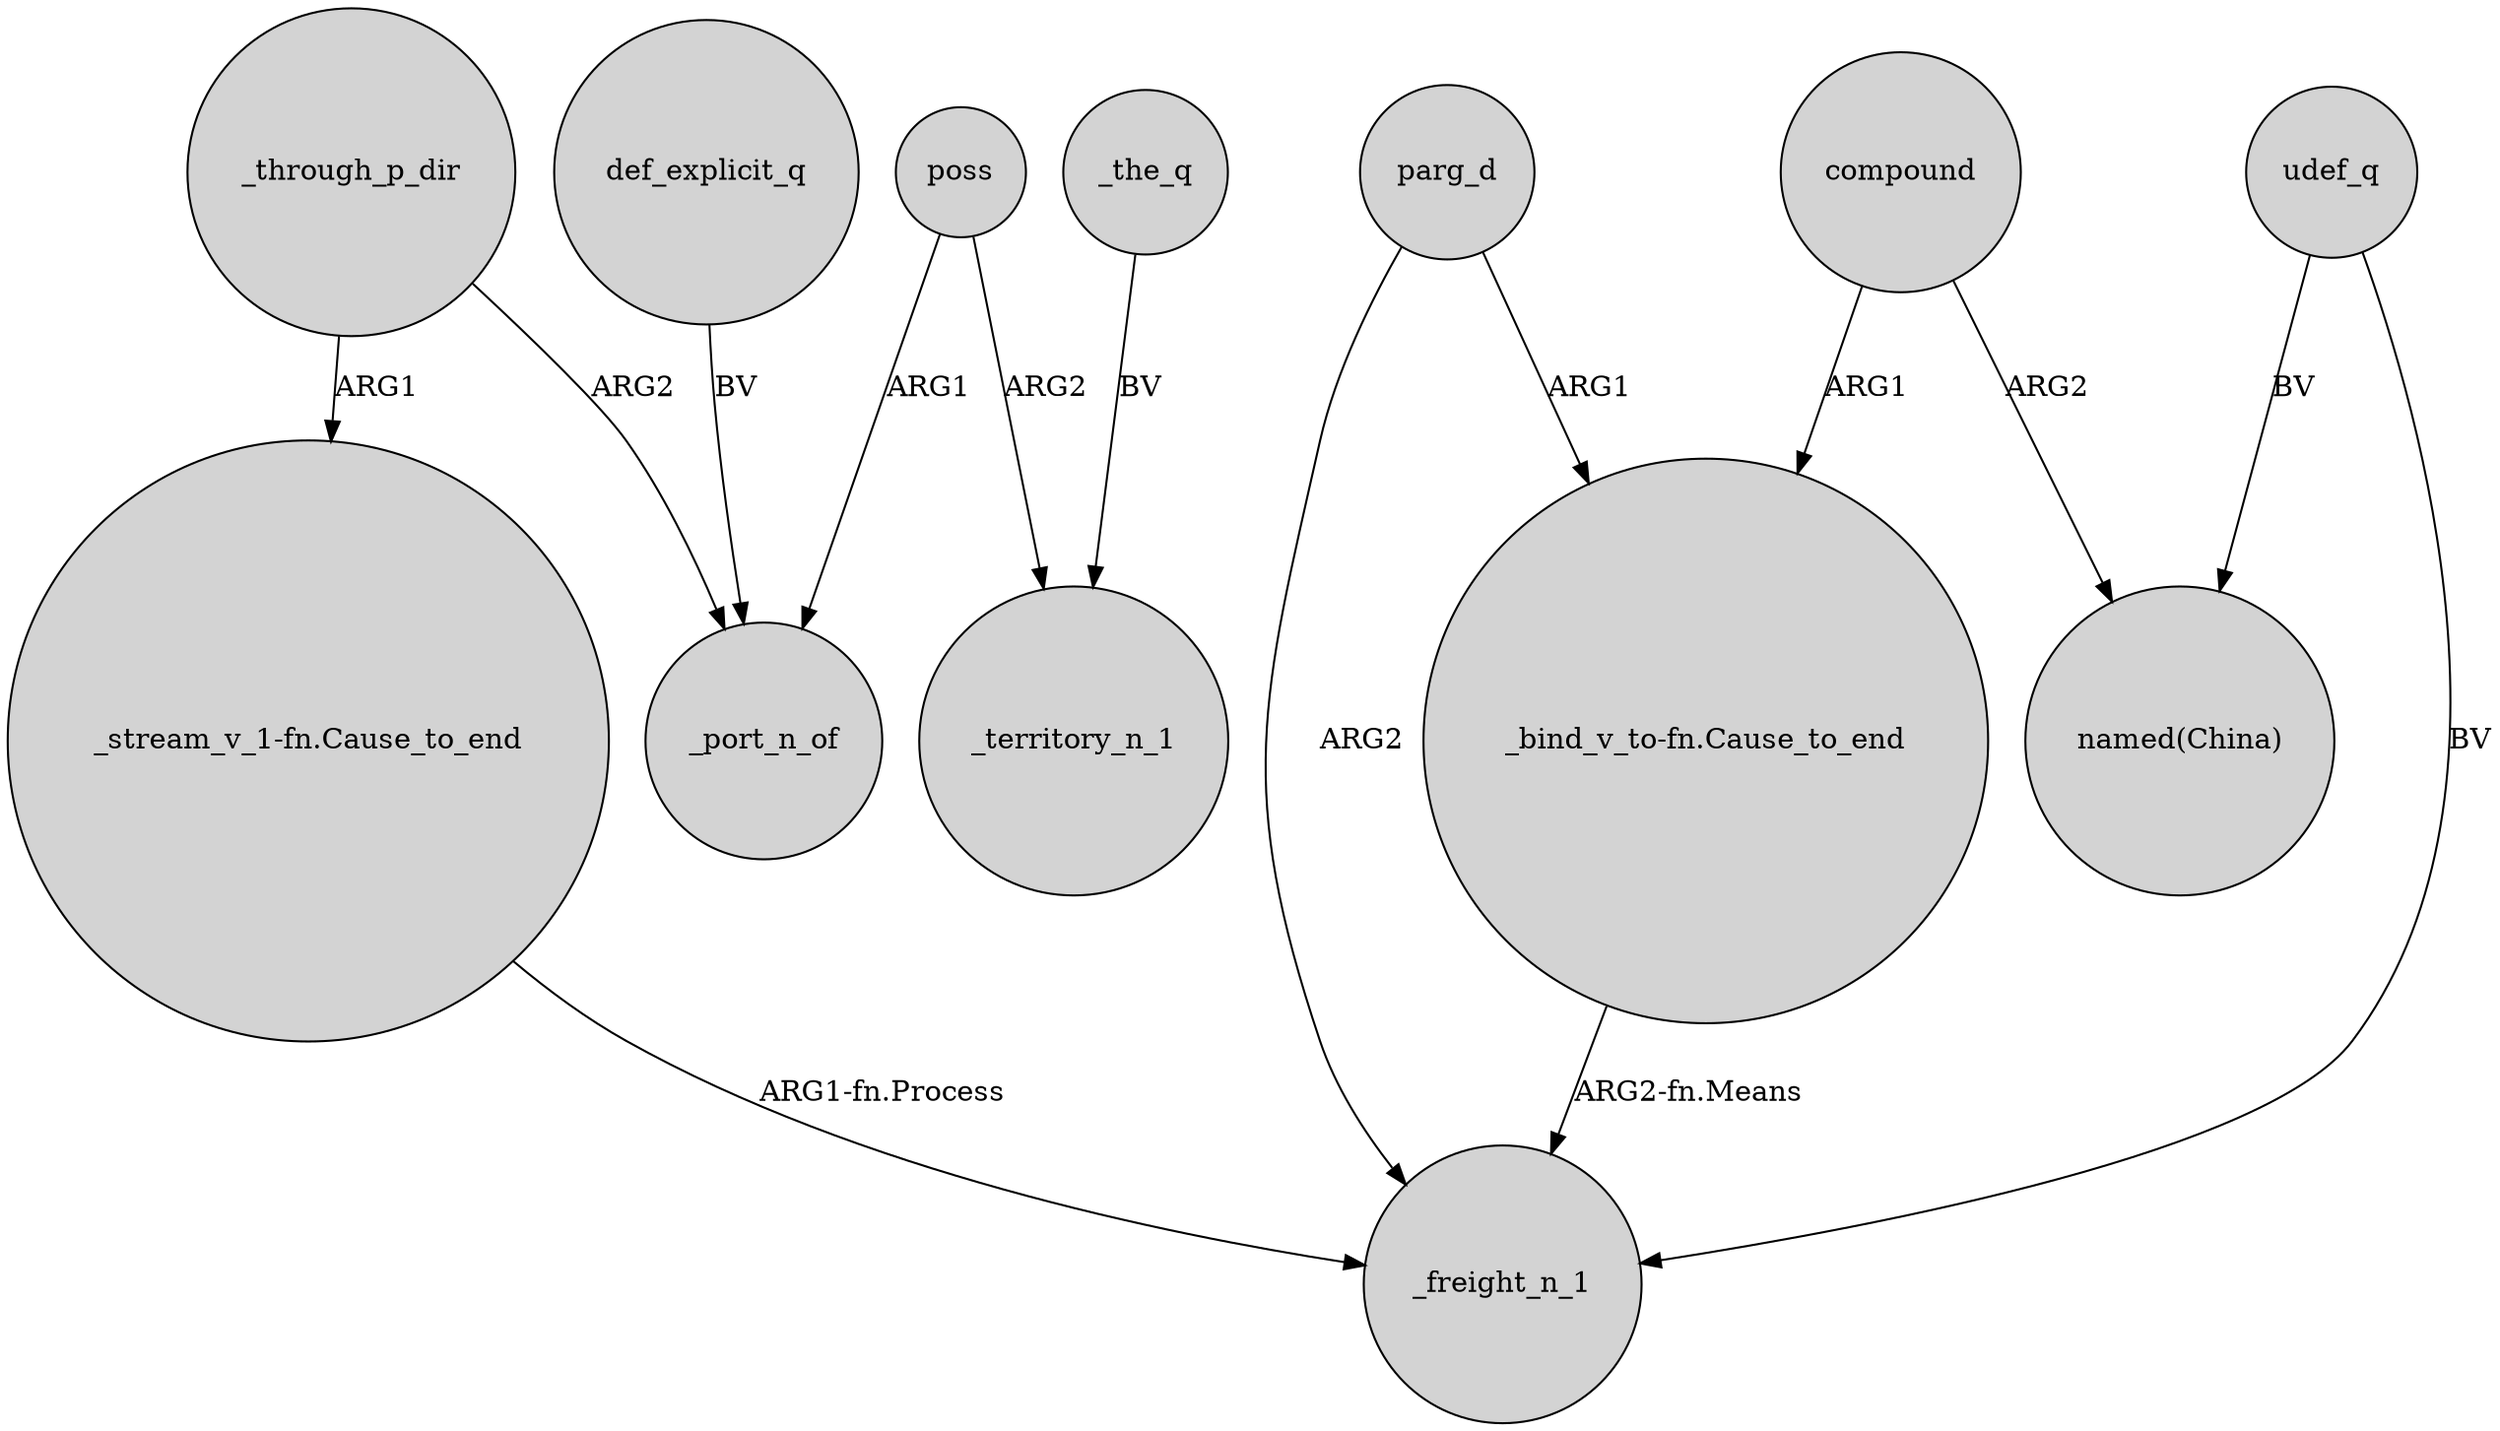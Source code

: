 digraph {
	node [shape=circle style=filled]
	_through_p_dir -> _port_n_of [label=ARG2]
	"_bind_v_to-fn.Cause_to_end" -> _freight_n_1 [label="ARG2-fn.Means"]
	udef_q -> "named(China)" [label=BV]
	compound -> "named(China)" [label=ARG2]
	udef_q -> _freight_n_1 [label=BV]
	poss -> _port_n_of [label=ARG1]
	_through_p_dir -> "_stream_v_1-fn.Cause_to_end" [label=ARG1]
	parg_d -> _freight_n_1 [label=ARG2]
	"_stream_v_1-fn.Cause_to_end" -> _freight_n_1 [label="ARG1-fn.Process"]
	poss -> _territory_n_1 [label=ARG2]
	_the_q -> _territory_n_1 [label=BV]
	def_explicit_q -> _port_n_of [label=BV]
	compound -> "_bind_v_to-fn.Cause_to_end" [label=ARG1]
	parg_d -> "_bind_v_to-fn.Cause_to_end" [label=ARG1]
}
